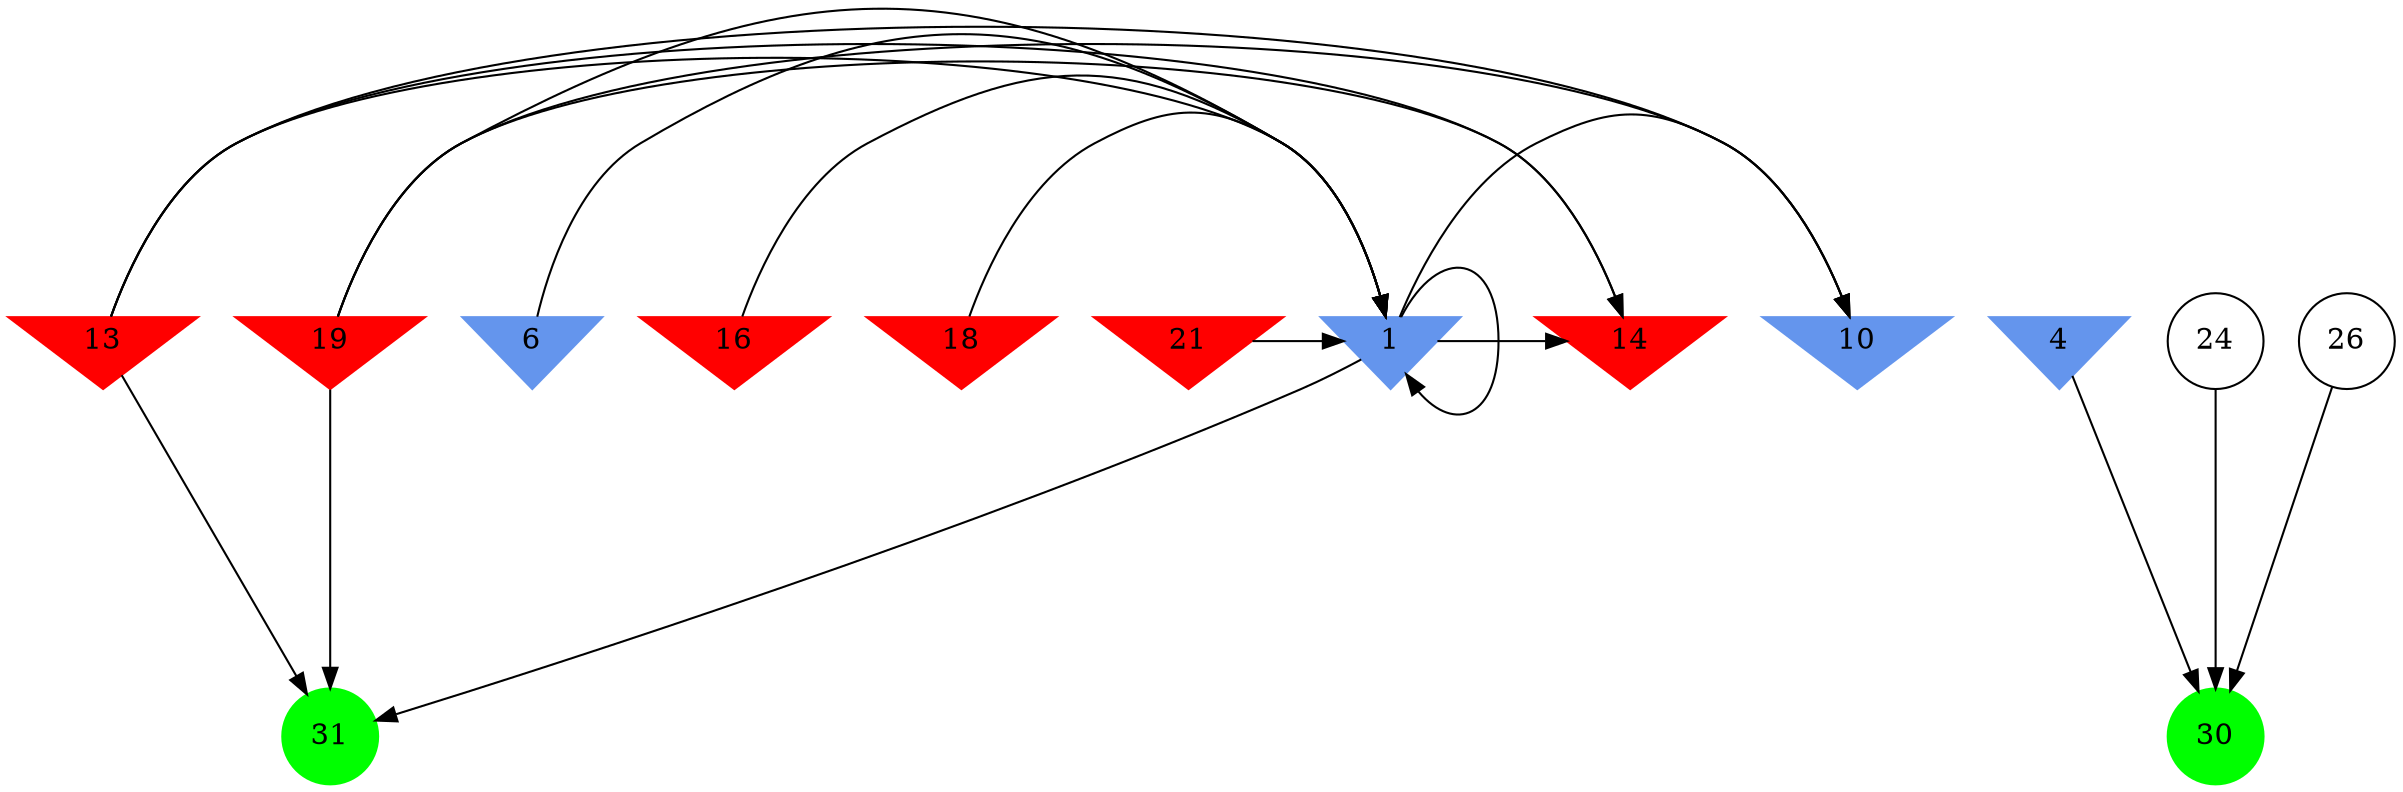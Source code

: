 digraph brain {
	ranksep=2.0;
	1 [shape=invtriangle,style=filled,color=cornflowerblue];
	4 [shape=invtriangle,style=filled,color=cornflowerblue];
	6 [shape=invtriangle,style=filled,color=cornflowerblue];
	10 [shape=invtriangle,style=filled,color=cornflowerblue];
	13 [shape=invtriangle,style=filled,color=red];
	14 [shape=invtriangle,style=filled,color=red];
	16 [shape=invtriangle,style=filled,color=red];
	18 [shape=invtriangle,style=filled,color=red];
	19 [shape=invtriangle,style=filled,color=red];
	21 [shape=invtriangle,style=filled,color=red];
	24 [shape=circle,color=black];
	26 [shape=circle,color=black];
	30 [shape=circle,style=filled,color=green];
	31 [shape=circle,style=filled,color=green];
	19	->	10;
	19	->	14;
	19	->	1;
	19	->	31;
	13	->	10;
	13	->	14;
	13	->	1;
	13	->	31;
	1	->	10;
	1	->	14;
	1	->	1;
	1	->	31;
	6	->	1;
	16	->	1;
	21	->	1;
	18	->	1;
	26	->	30;
	4	->	30;
	24	->	30;
	{ rank=same; 1; 4; 6; 10; 13; 14; 16; 18; 19; 21; }
	{ rank=same; 24; 26; }
	{ rank=same; 30; 31; }
}
